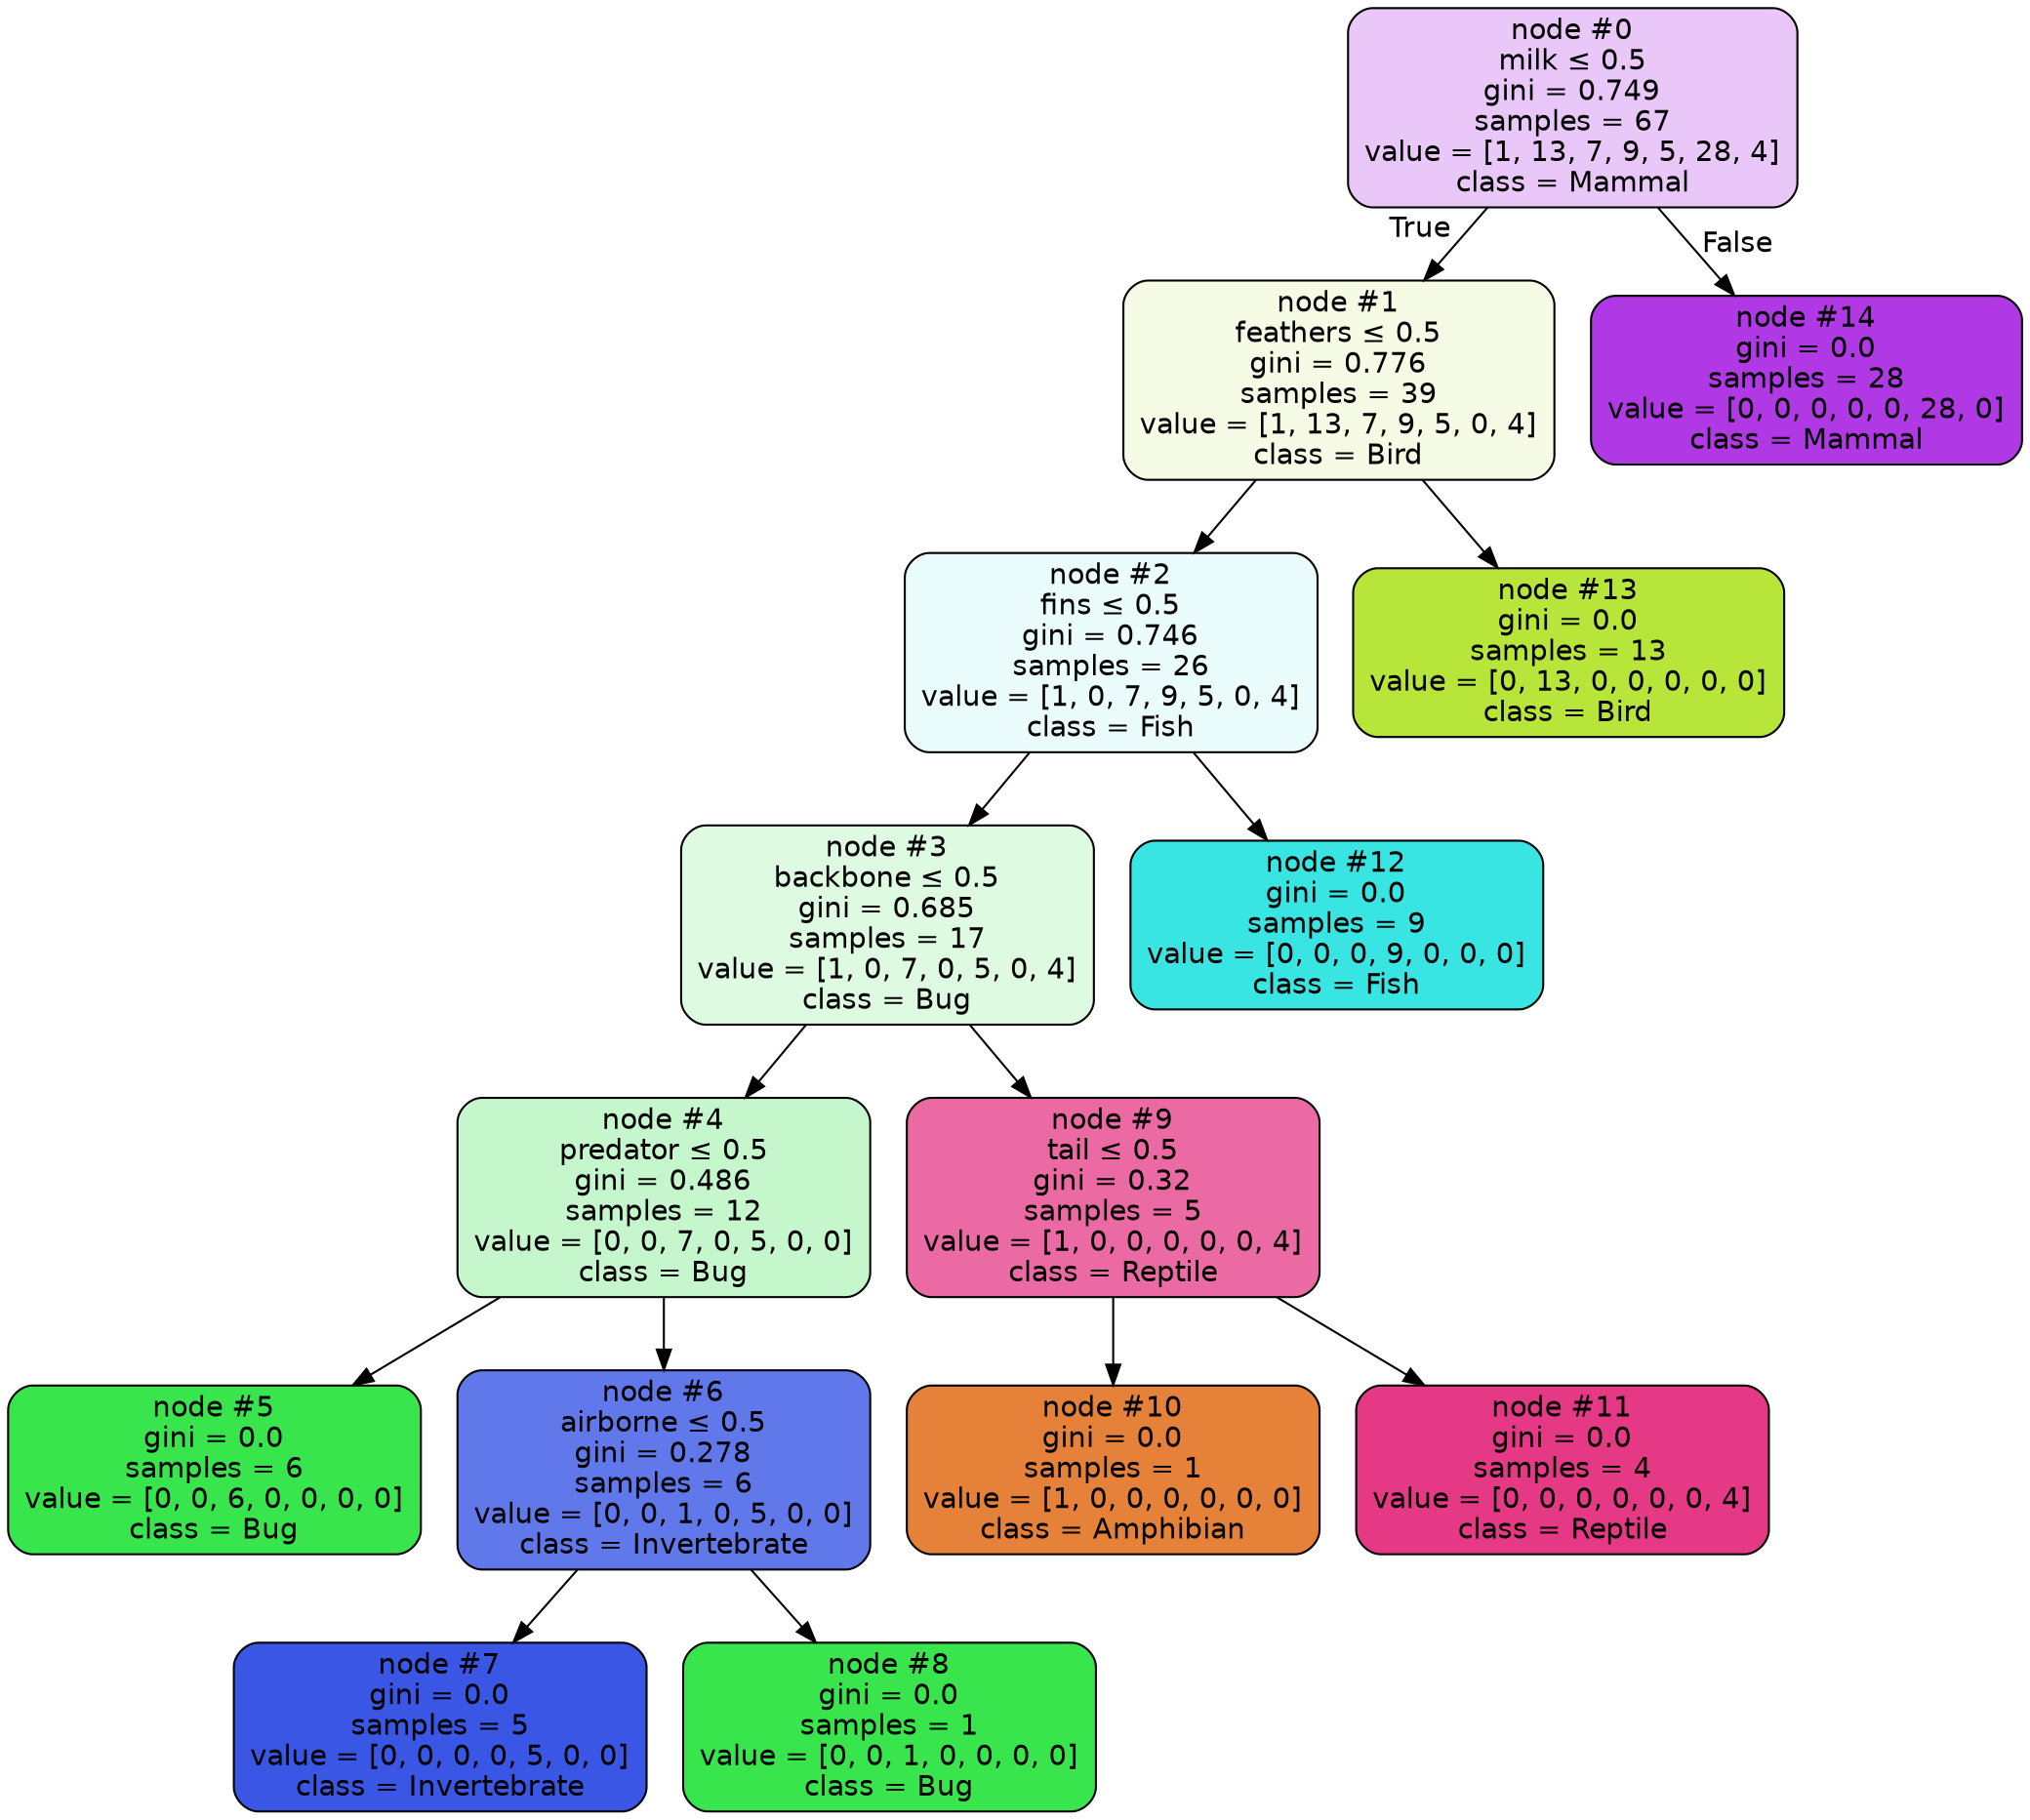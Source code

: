 digraph Tree {
node [shape=box, style="filled, rounded", color="black", fontname=helvetica] ;
edge [fontname=helvetica] ;
0 [label=<node &#35;0<br/>milk &le; 0.5<br/>gini = 0.749<br/>samples = 67<br/>value = [1, 13, 7, 9, 5, 28, 4]<br/>class = Mammal>, fillcolor="#b139e547"] ;
1 [label=<node &#35;1<br/>feathers &le; 0.5<br/>gini = 0.776<br/>samples = 39<br/>value = [1, 13, 7, 9, 5, 0, 4]<br/>class = Bird>, fillcolor="#b7e53922"] ;
0 -> 1 [labeldistance=2.5, labelangle=45, headlabel="True"] ;
2 [label=<node &#35;2<br/>fins &le; 0.5<br/>gini = 0.746<br/>samples = 26<br/>value = [1, 0, 7, 9, 5, 0, 4]<br/>class = Fish>, fillcolor="#39e5e21b"] ;
1 -> 2 ;
3 [label=<node &#35;3<br/>backbone &le; 0.5<br/>gini = 0.685<br/>samples = 17<br/>value = [1, 0, 7, 0, 5, 0, 4]<br/>class = Bug>, fillcolor="#39e54d2a"] ;
2 -> 3 ;
4 [label=<node &#35;4<br/>predator &le; 0.5<br/>gini = 0.486<br/>samples = 12<br/>value = [0, 0, 7, 0, 5, 0, 0]<br/>class = Bug>, fillcolor="#39e54d49"] ;
3 -> 4 ;
5 [label=<node &#35;5<br/>gini = 0.0<br/>samples = 6<br/>value = [0, 0, 6, 0, 0, 0, 0]<br/>class = Bug>, fillcolor="#39e54dff"] ;
4 -> 5 ;
6 [label=<node &#35;6<br/>airborne &le; 0.5<br/>gini = 0.278<br/>samples = 6<br/>value = [0, 0, 1, 0, 5, 0, 0]<br/>class = Invertebrate>, fillcolor="#3956e5cc"] ;
4 -> 6 ;
7 [label=<node &#35;7<br/>gini = 0.0<br/>samples = 5<br/>value = [0, 0, 0, 0, 5, 0, 0]<br/>class = Invertebrate>, fillcolor="#3956e5ff"] ;
6 -> 7 ;
8 [label=<node &#35;8<br/>gini = 0.0<br/>samples = 1<br/>value = [0, 0, 1, 0, 0, 0, 0]<br/>class = Bug>, fillcolor="#39e54dff"] ;
6 -> 8 ;
9 [label=<node &#35;9<br/>tail &le; 0.5<br/>gini = 0.32<br/>samples = 5<br/>value = [1, 0, 0, 0, 0, 0, 4]<br/>class = Reptile>, fillcolor="#e53986bf"] ;
3 -> 9 ;
10 [label=<node &#35;10<br/>gini = 0.0<br/>samples = 1<br/>value = [1, 0, 0, 0, 0, 0, 0]<br/>class = Amphibian>, fillcolor="#e58139ff"] ;
9 -> 10 ;
11 [label=<node &#35;11<br/>gini = 0.0<br/>samples = 4<br/>value = [0, 0, 0, 0, 0, 0, 4]<br/>class = Reptile>, fillcolor="#e53986ff"] ;
9 -> 11 ;
12 [label=<node &#35;12<br/>gini = 0.0<br/>samples = 9<br/>value = [0, 0, 0, 9, 0, 0, 0]<br/>class = Fish>, fillcolor="#39e5e2ff"] ;
2 -> 12 ;
13 [label=<node &#35;13<br/>gini = 0.0<br/>samples = 13<br/>value = [0, 13, 0, 0, 0, 0, 0]<br/>class = Bird>, fillcolor="#b7e539ff"] ;
1 -> 13 ;
14 [label=<node &#35;14<br/>gini = 0.0<br/>samples = 28<br/>value = [0, 0, 0, 0, 0, 28, 0]<br/>class = Mammal>, fillcolor="#b139e5ff"] ;
0 -> 14 [labeldistance=2.5, labelangle=-45, headlabel="False"] ;
}